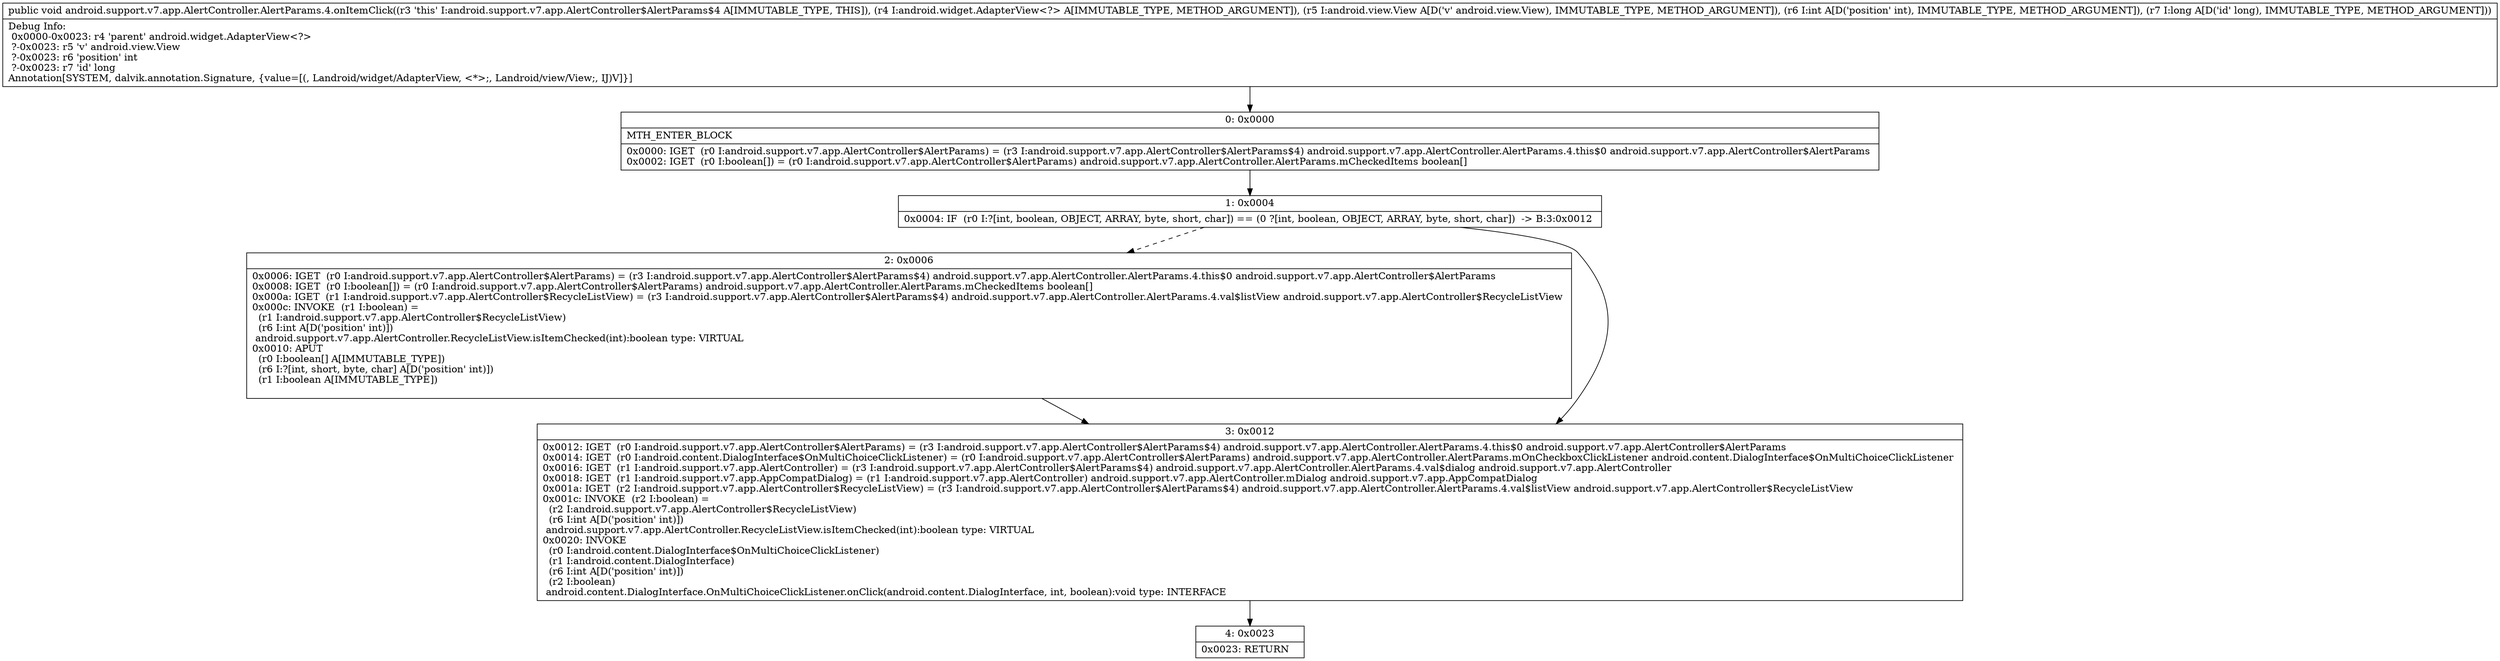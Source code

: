 digraph "CFG forandroid.support.v7.app.AlertController.AlertParams.4.onItemClick(Landroid\/widget\/AdapterView;Landroid\/view\/View;IJ)V" {
Node_0 [shape=record,label="{0\:\ 0x0000|MTH_ENTER_BLOCK\l|0x0000: IGET  (r0 I:android.support.v7.app.AlertController$AlertParams) = (r3 I:android.support.v7.app.AlertController$AlertParams$4) android.support.v7.app.AlertController.AlertParams.4.this$0 android.support.v7.app.AlertController$AlertParams \l0x0002: IGET  (r0 I:boolean[]) = (r0 I:android.support.v7.app.AlertController$AlertParams) android.support.v7.app.AlertController.AlertParams.mCheckedItems boolean[] \l}"];
Node_1 [shape=record,label="{1\:\ 0x0004|0x0004: IF  (r0 I:?[int, boolean, OBJECT, ARRAY, byte, short, char]) == (0 ?[int, boolean, OBJECT, ARRAY, byte, short, char])  \-\> B:3:0x0012 \l}"];
Node_2 [shape=record,label="{2\:\ 0x0006|0x0006: IGET  (r0 I:android.support.v7.app.AlertController$AlertParams) = (r3 I:android.support.v7.app.AlertController$AlertParams$4) android.support.v7.app.AlertController.AlertParams.4.this$0 android.support.v7.app.AlertController$AlertParams \l0x0008: IGET  (r0 I:boolean[]) = (r0 I:android.support.v7.app.AlertController$AlertParams) android.support.v7.app.AlertController.AlertParams.mCheckedItems boolean[] \l0x000a: IGET  (r1 I:android.support.v7.app.AlertController$RecycleListView) = (r3 I:android.support.v7.app.AlertController$AlertParams$4) android.support.v7.app.AlertController.AlertParams.4.val$listView android.support.v7.app.AlertController$RecycleListView \l0x000c: INVOKE  (r1 I:boolean) = \l  (r1 I:android.support.v7.app.AlertController$RecycleListView)\l  (r6 I:int A[D('position' int)])\l android.support.v7.app.AlertController.RecycleListView.isItemChecked(int):boolean type: VIRTUAL \l0x0010: APUT  \l  (r0 I:boolean[] A[IMMUTABLE_TYPE])\l  (r6 I:?[int, short, byte, char] A[D('position' int)])\l  (r1 I:boolean A[IMMUTABLE_TYPE])\l \l}"];
Node_3 [shape=record,label="{3\:\ 0x0012|0x0012: IGET  (r0 I:android.support.v7.app.AlertController$AlertParams) = (r3 I:android.support.v7.app.AlertController$AlertParams$4) android.support.v7.app.AlertController.AlertParams.4.this$0 android.support.v7.app.AlertController$AlertParams \l0x0014: IGET  (r0 I:android.content.DialogInterface$OnMultiChoiceClickListener) = (r0 I:android.support.v7.app.AlertController$AlertParams) android.support.v7.app.AlertController.AlertParams.mOnCheckboxClickListener android.content.DialogInterface$OnMultiChoiceClickListener \l0x0016: IGET  (r1 I:android.support.v7.app.AlertController) = (r3 I:android.support.v7.app.AlertController$AlertParams$4) android.support.v7.app.AlertController.AlertParams.4.val$dialog android.support.v7.app.AlertController \l0x0018: IGET  (r1 I:android.support.v7.app.AppCompatDialog) = (r1 I:android.support.v7.app.AlertController) android.support.v7.app.AlertController.mDialog android.support.v7.app.AppCompatDialog \l0x001a: IGET  (r2 I:android.support.v7.app.AlertController$RecycleListView) = (r3 I:android.support.v7.app.AlertController$AlertParams$4) android.support.v7.app.AlertController.AlertParams.4.val$listView android.support.v7.app.AlertController$RecycleListView \l0x001c: INVOKE  (r2 I:boolean) = \l  (r2 I:android.support.v7.app.AlertController$RecycleListView)\l  (r6 I:int A[D('position' int)])\l android.support.v7.app.AlertController.RecycleListView.isItemChecked(int):boolean type: VIRTUAL \l0x0020: INVOKE  \l  (r0 I:android.content.DialogInterface$OnMultiChoiceClickListener)\l  (r1 I:android.content.DialogInterface)\l  (r6 I:int A[D('position' int)])\l  (r2 I:boolean)\l android.content.DialogInterface.OnMultiChoiceClickListener.onClick(android.content.DialogInterface, int, boolean):void type: INTERFACE \l}"];
Node_4 [shape=record,label="{4\:\ 0x0023|0x0023: RETURN   \l}"];
MethodNode[shape=record,label="{public void android.support.v7.app.AlertController.AlertParams.4.onItemClick((r3 'this' I:android.support.v7.app.AlertController$AlertParams$4 A[IMMUTABLE_TYPE, THIS]), (r4 I:android.widget.AdapterView\<?\> A[IMMUTABLE_TYPE, METHOD_ARGUMENT]), (r5 I:android.view.View A[D('v' android.view.View), IMMUTABLE_TYPE, METHOD_ARGUMENT]), (r6 I:int A[D('position' int), IMMUTABLE_TYPE, METHOD_ARGUMENT]), (r7 I:long A[D('id' long), IMMUTABLE_TYPE, METHOD_ARGUMENT]))  | Debug Info:\l  0x0000\-0x0023: r4 'parent' android.widget.AdapterView\<?\>\l  ?\-0x0023: r5 'v' android.view.View\l  ?\-0x0023: r6 'position' int\l  ?\-0x0023: r7 'id' long\lAnnotation[SYSTEM, dalvik.annotation.Signature, \{value=[(, Landroid\/widget\/AdapterView, \<*\>;, Landroid\/view\/View;, IJ)V]\}]\l}"];
MethodNode -> Node_0;
Node_0 -> Node_1;
Node_1 -> Node_2[style=dashed];
Node_1 -> Node_3;
Node_2 -> Node_3;
Node_3 -> Node_4;
}

